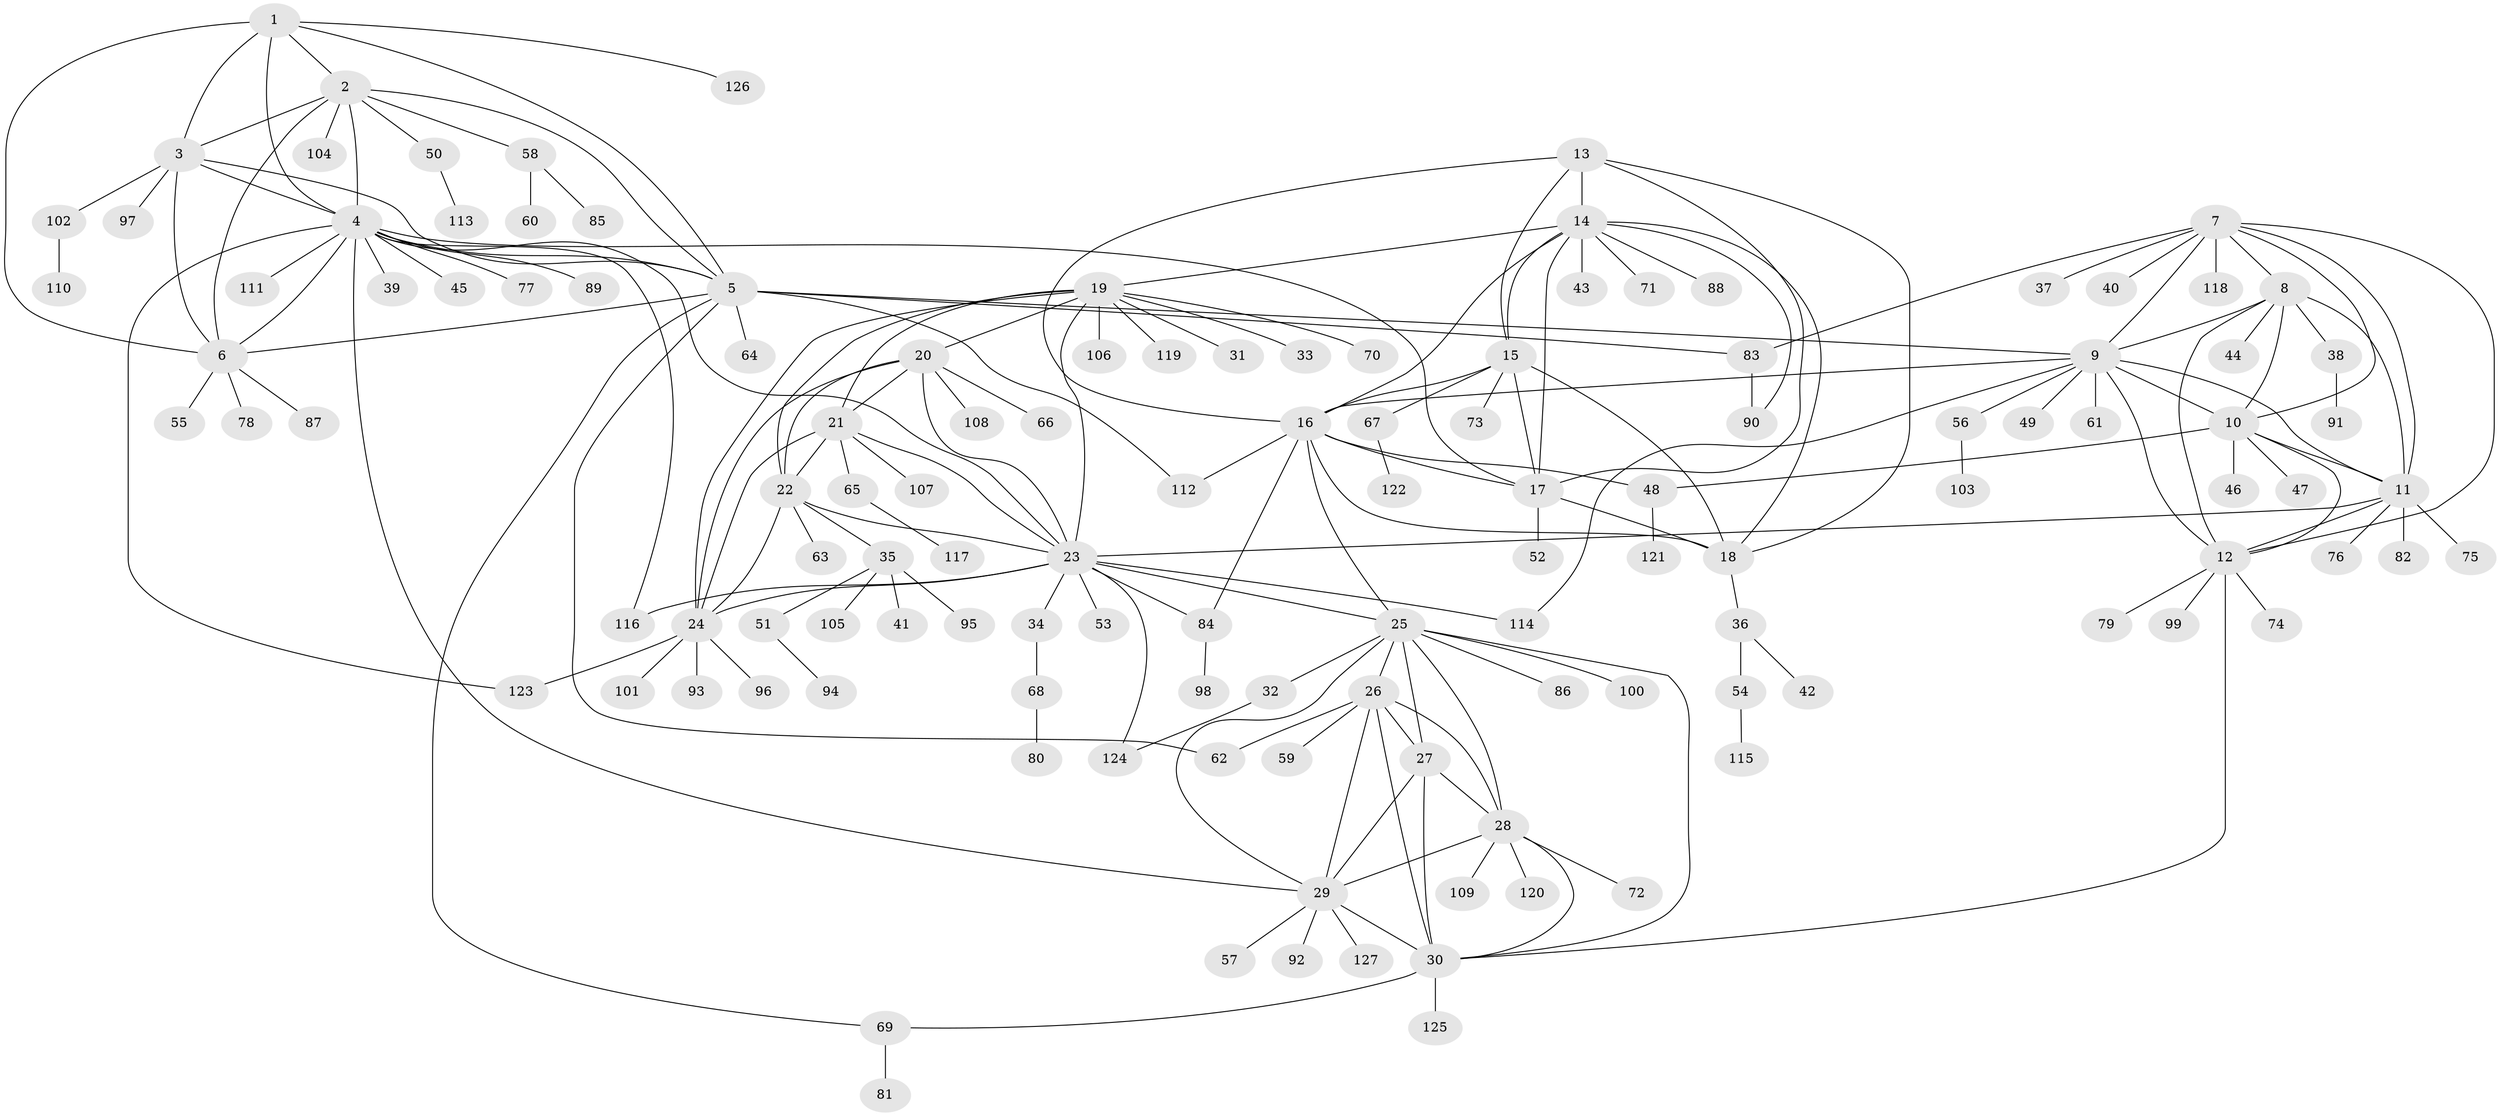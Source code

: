 // Generated by graph-tools (version 1.1) at 2025/15/03/09/25 04:15:59]
// undirected, 127 vertices, 193 edges
graph export_dot {
graph [start="1"]
  node [color=gray90,style=filled];
  1;
  2;
  3;
  4;
  5;
  6;
  7;
  8;
  9;
  10;
  11;
  12;
  13;
  14;
  15;
  16;
  17;
  18;
  19;
  20;
  21;
  22;
  23;
  24;
  25;
  26;
  27;
  28;
  29;
  30;
  31;
  32;
  33;
  34;
  35;
  36;
  37;
  38;
  39;
  40;
  41;
  42;
  43;
  44;
  45;
  46;
  47;
  48;
  49;
  50;
  51;
  52;
  53;
  54;
  55;
  56;
  57;
  58;
  59;
  60;
  61;
  62;
  63;
  64;
  65;
  66;
  67;
  68;
  69;
  70;
  71;
  72;
  73;
  74;
  75;
  76;
  77;
  78;
  79;
  80;
  81;
  82;
  83;
  84;
  85;
  86;
  87;
  88;
  89;
  90;
  91;
  92;
  93;
  94;
  95;
  96;
  97;
  98;
  99;
  100;
  101;
  102;
  103;
  104;
  105;
  106;
  107;
  108;
  109;
  110;
  111;
  112;
  113;
  114;
  115;
  116;
  117;
  118;
  119;
  120;
  121;
  122;
  123;
  124;
  125;
  126;
  127;
  1 -- 2;
  1 -- 3;
  1 -- 4;
  1 -- 5;
  1 -- 6;
  1 -- 126;
  2 -- 3;
  2 -- 4;
  2 -- 5;
  2 -- 6;
  2 -- 50;
  2 -- 58;
  2 -- 104;
  3 -- 4;
  3 -- 5;
  3 -- 6;
  3 -- 97;
  3 -- 102;
  4 -- 5;
  4 -- 6;
  4 -- 17;
  4 -- 23;
  4 -- 29;
  4 -- 39;
  4 -- 45;
  4 -- 77;
  4 -- 89;
  4 -- 111;
  4 -- 116;
  4 -- 123;
  5 -- 6;
  5 -- 9;
  5 -- 62;
  5 -- 64;
  5 -- 69;
  5 -- 83;
  5 -- 112;
  6 -- 55;
  6 -- 78;
  6 -- 87;
  7 -- 8;
  7 -- 9;
  7 -- 10;
  7 -- 11;
  7 -- 12;
  7 -- 37;
  7 -- 40;
  7 -- 83;
  7 -- 118;
  8 -- 9;
  8 -- 10;
  8 -- 11;
  8 -- 12;
  8 -- 38;
  8 -- 44;
  9 -- 10;
  9 -- 11;
  9 -- 12;
  9 -- 16;
  9 -- 49;
  9 -- 56;
  9 -- 61;
  9 -- 114;
  10 -- 11;
  10 -- 12;
  10 -- 46;
  10 -- 47;
  10 -- 48;
  11 -- 12;
  11 -- 23;
  11 -- 75;
  11 -- 76;
  11 -- 82;
  12 -- 30;
  12 -- 74;
  12 -- 79;
  12 -- 99;
  13 -- 14;
  13 -- 15;
  13 -- 16;
  13 -- 17;
  13 -- 18;
  14 -- 15;
  14 -- 16;
  14 -- 17;
  14 -- 18;
  14 -- 19;
  14 -- 43;
  14 -- 71;
  14 -- 88;
  14 -- 90;
  15 -- 16;
  15 -- 17;
  15 -- 18;
  15 -- 67;
  15 -- 73;
  16 -- 17;
  16 -- 18;
  16 -- 25;
  16 -- 48;
  16 -- 84;
  16 -- 112;
  17 -- 18;
  17 -- 52;
  18 -- 36;
  19 -- 20;
  19 -- 21;
  19 -- 22;
  19 -- 23;
  19 -- 24;
  19 -- 31;
  19 -- 33;
  19 -- 70;
  19 -- 106;
  19 -- 119;
  20 -- 21;
  20 -- 22;
  20 -- 23;
  20 -- 24;
  20 -- 66;
  20 -- 108;
  21 -- 22;
  21 -- 23;
  21 -- 24;
  21 -- 65;
  21 -- 107;
  22 -- 23;
  22 -- 24;
  22 -- 35;
  22 -- 63;
  23 -- 24;
  23 -- 25;
  23 -- 34;
  23 -- 53;
  23 -- 84;
  23 -- 114;
  23 -- 116;
  23 -- 124;
  24 -- 93;
  24 -- 96;
  24 -- 101;
  24 -- 123;
  25 -- 26;
  25 -- 27;
  25 -- 28;
  25 -- 29;
  25 -- 30;
  25 -- 32;
  25 -- 86;
  25 -- 100;
  26 -- 27;
  26 -- 28;
  26 -- 29;
  26 -- 30;
  26 -- 59;
  26 -- 62;
  27 -- 28;
  27 -- 29;
  27 -- 30;
  28 -- 29;
  28 -- 30;
  28 -- 72;
  28 -- 109;
  28 -- 120;
  29 -- 30;
  29 -- 57;
  29 -- 92;
  29 -- 127;
  30 -- 69;
  30 -- 125;
  32 -- 124;
  34 -- 68;
  35 -- 41;
  35 -- 51;
  35 -- 95;
  35 -- 105;
  36 -- 42;
  36 -- 54;
  38 -- 91;
  48 -- 121;
  50 -- 113;
  51 -- 94;
  54 -- 115;
  56 -- 103;
  58 -- 60;
  58 -- 85;
  65 -- 117;
  67 -- 122;
  68 -- 80;
  69 -- 81;
  83 -- 90;
  84 -- 98;
  102 -- 110;
}
